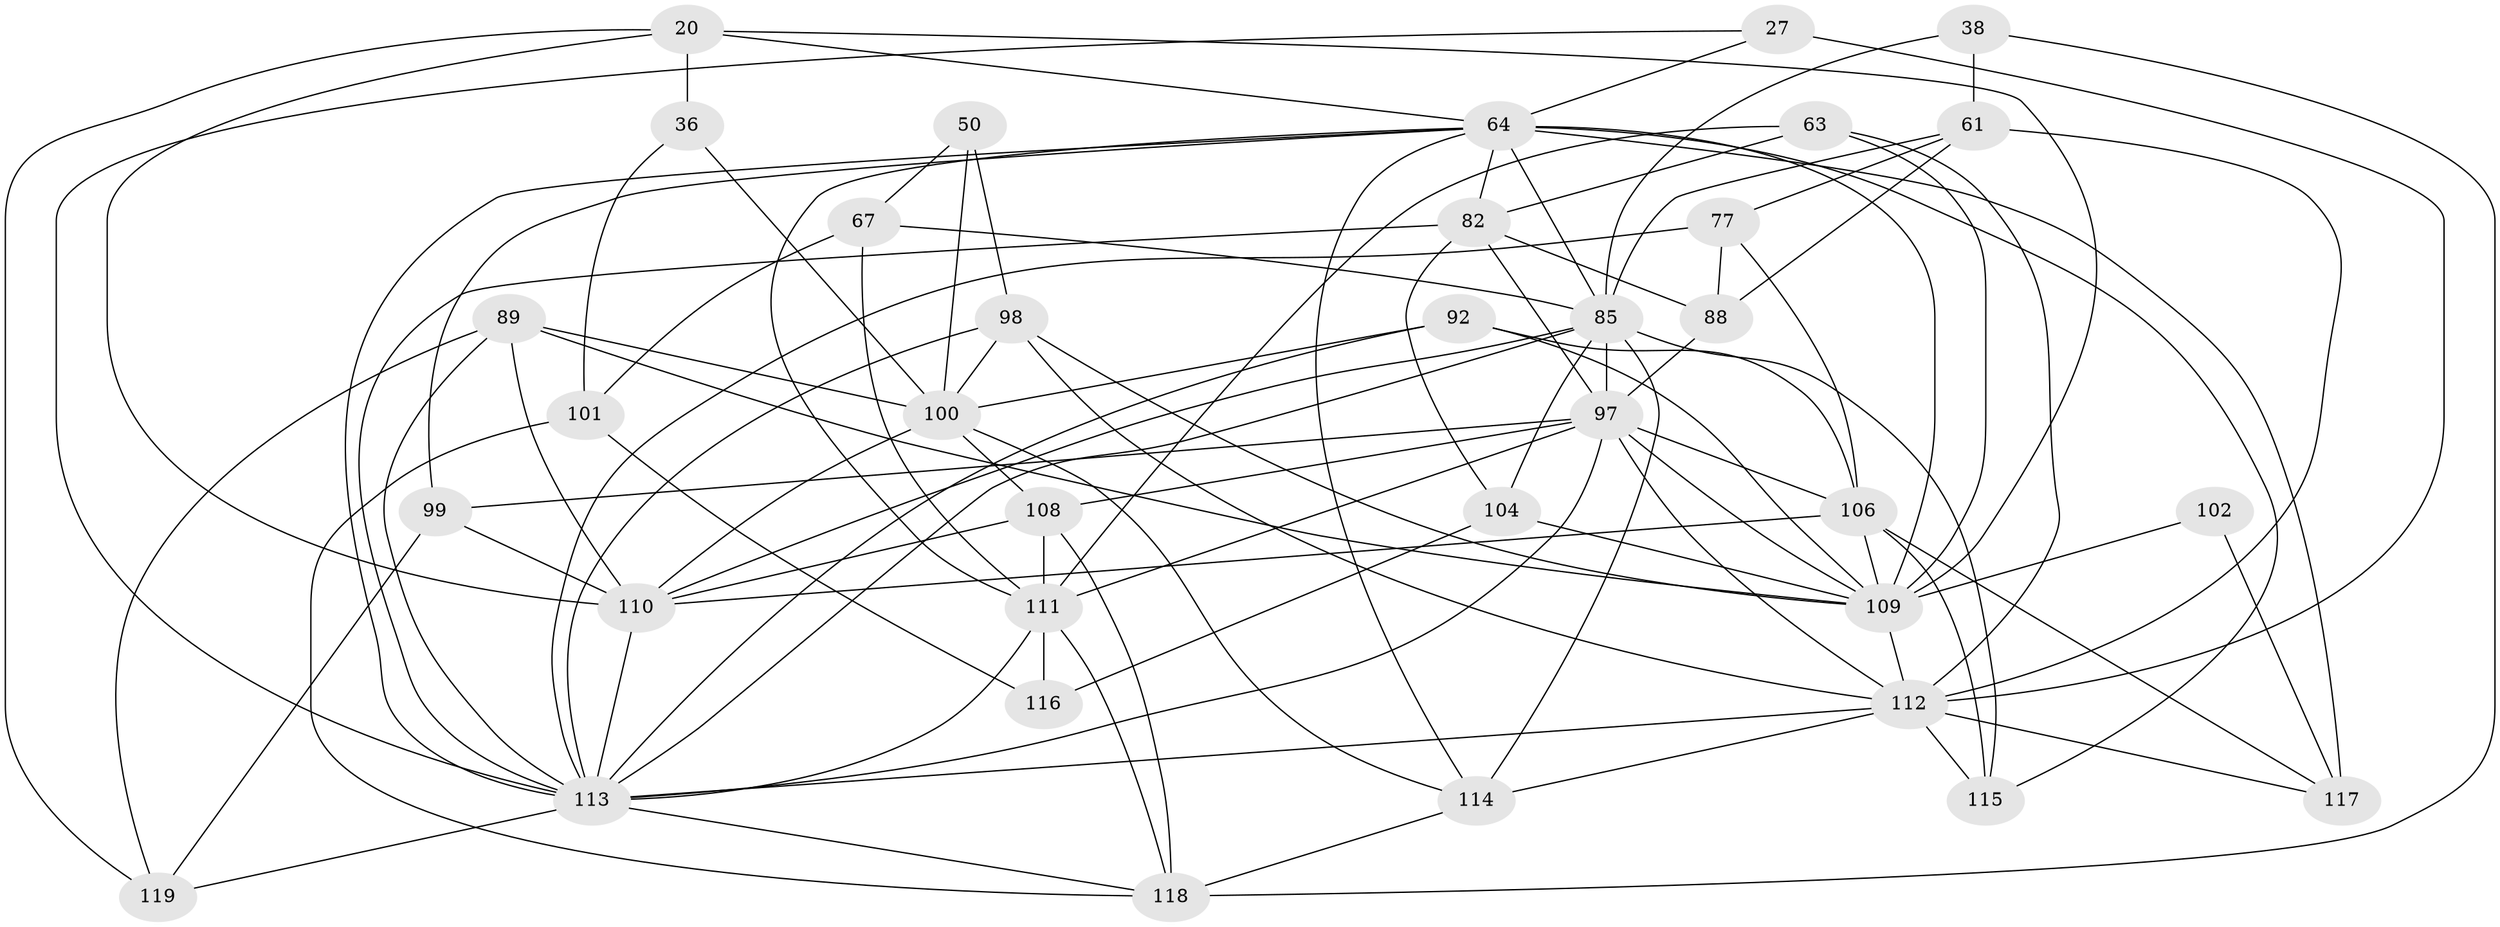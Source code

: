 // original degree distribution, {4: 1.0}
// Generated by graph-tools (version 1.1) at 2025/02/03/04/25 22:02:38]
// undirected, 35 vertices, 100 edges
graph export_dot {
graph [start="1"]
  node [color=gray90,style=filled];
  20 [super="+15"];
  27;
  36;
  38;
  50;
  61 [super="+34"];
  63 [super="+16+23"];
  64 [super="+6+7+19+33+59"];
  67;
  77 [super="+46+53"];
  82 [super="+60"];
  85 [super="+76+84"];
  88 [super="+69"];
  89 [super="+86+75+24"];
  92;
  97 [super="+96"];
  98 [super="+51"];
  99;
  100 [super="+73"];
  101;
  102;
  104 [super="+71"];
  106 [super="+17+21+90+43"];
  108 [super="+87"];
  109 [super="+57+79+65"];
  110 [super="+103"];
  111 [super="+72+83"];
  112 [super="+66+105+81"];
  113 [super="+58+94"];
  114 [super="+74"];
  115 [super="+48+9"];
  116;
  117 [super="+25"];
  118 [super="+107+70"];
  119;
  20 -- 36 [weight=2];
  20 -- 119;
  20 -- 64;
  20 -- 110;
  20 -- 109;
  27 -- 64;
  27 -- 113;
  27 -- 112 [weight=2];
  36 -- 101;
  36 -- 100;
  38 -- 118;
  38 -- 61 [weight=2];
  38 -- 85;
  50 -- 67;
  50 -- 100;
  50 -- 98 [weight=2];
  61 -- 88;
  61 -- 85;
  61 -- 77;
  61 -- 112;
  63 -- 82;
  63 -- 111 [weight=3];
  63 -- 112 [weight=3];
  63 -- 109;
  64 -- 114;
  64 -- 99;
  64 -- 85;
  64 -- 82;
  64 -- 117 [weight=2];
  64 -- 111 [weight=2];
  64 -- 115;
  64 -- 109 [weight=2];
  64 -- 113;
  67 -- 101;
  67 -- 85;
  67 -- 111;
  77 -- 88 [weight=2];
  77 -- 106;
  77 -- 113 [weight=4];
  82 -- 97;
  82 -- 104;
  82 -- 113;
  82 -- 88;
  85 -- 104;
  85 -- 115 [weight=3];
  85 -- 110 [weight=3];
  85 -- 97 [weight=2];
  85 -- 114 [weight=2];
  85 -- 113;
  88 -- 97 [weight=2];
  89 -- 119;
  89 -- 110 [weight=5];
  89 -- 100;
  89 -- 113;
  89 -- 109 [weight=2];
  92 -- 109;
  92 -- 106;
  92 -- 100;
  92 -- 113;
  97 -- 99;
  97 -- 106 [weight=4];
  97 -- 108 [weight=2];
  97 -- 111;
  97 -- 113 [weight=2];
  97 -- 109;
  97 -- 112 [weight=2];
  98 -- 100;
  98 -- 113 [weight=3];
  98 -- 109;
  98 -- 112;
  99 -- 119;
  99 -- 110;
  100 -- 114;
  100 -- 108;
  100 -- 110;
  101 -- 116;
  101 -- 118;
  102 -- 117 [weight=2];
  102 -- 109 [weight=2];
  104 -- 116 [weight=2];
  104 -- 109 [weight=2];
  106 -- 117;
  106 -- 115 [weight=2];
  106 -- 110 [weight=2];
  106 -- 109;
  108 -- 111 [weight=2];
  108 -- 110 [weight=2];
  108 -- 118;
  109 -- 112 [weight=2];
  110 -- 113 [weight=3];
  111 -- 116;
  111 -- 118 [weight=2];
  111 -- 113 [weight=2];
  112 -- 115 [weight=4];
  112 -- 114;
  112 -- 117;
  112 -- 113;
  113 -- 118 [weight=2];
  113 -- 119;
  114 -- 118;
}
